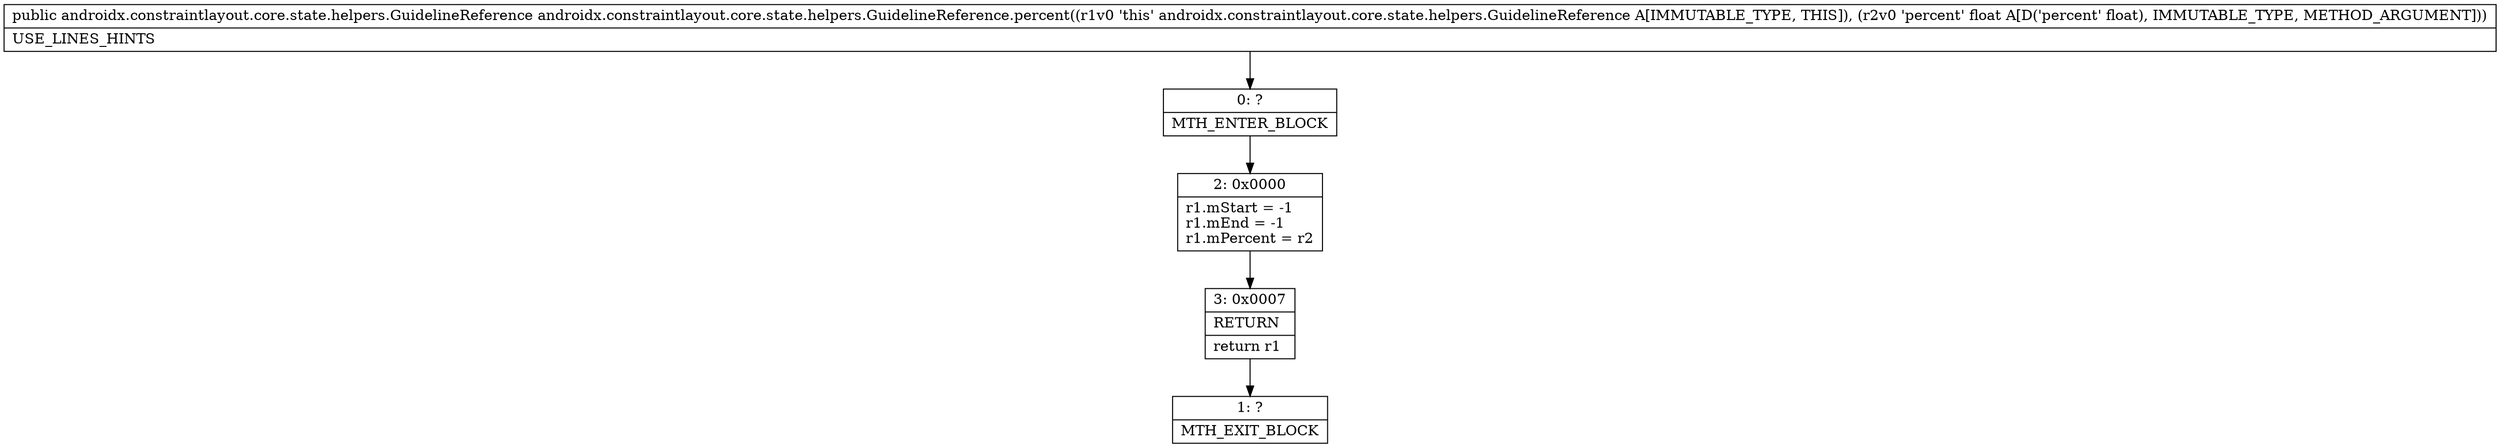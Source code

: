 digraph "CFG forandroidx.constraintlayout.core.state.helpers.GuidelineReference.percent(F)Landroidx\/constraintlayout\/core\/state\/helpers\/GuidelineReference;" {
Node_0 [shape=record,label="{0\:\ ?|MTH_ENTER_BLOCK\l}"];
Node_2 [shape=record,label="{2\:\ 0x0000|r1.mStart = \-1\lr1.mEnd = \-1\lr1.mPercent = r2\l}"];
Node_3 [shape=record,label="{3\:\ 0x0007|RETURN\l|return r1\l}"];
Node_1 [shape=record,label="{1\:\ ?|MTH_EXIT_BLOCK\l}"];
MethodNode[shape=record,label="{public androidx.constraintlayout.core.state.helpers.GuidelineReference androidx.constraintlayout.core.state.helpers.GuidelineReference.percent((r1v0 'this' androidx.constraintlayout.core.state.helpers.GuidelineReference A[IMMUTABLE_TYPE, THIS]), (r2v0 'percent' float A[D('percent' float), IMMUTABLE_TYPE, METHOD_ARGUMENT]))  | USE_LINES_HINTS\l}"];
MethodNode -> Node_0;Node_0 -> Node_2;
Node_2 -> Node_3;
Node_3 -> Node_1;
}

